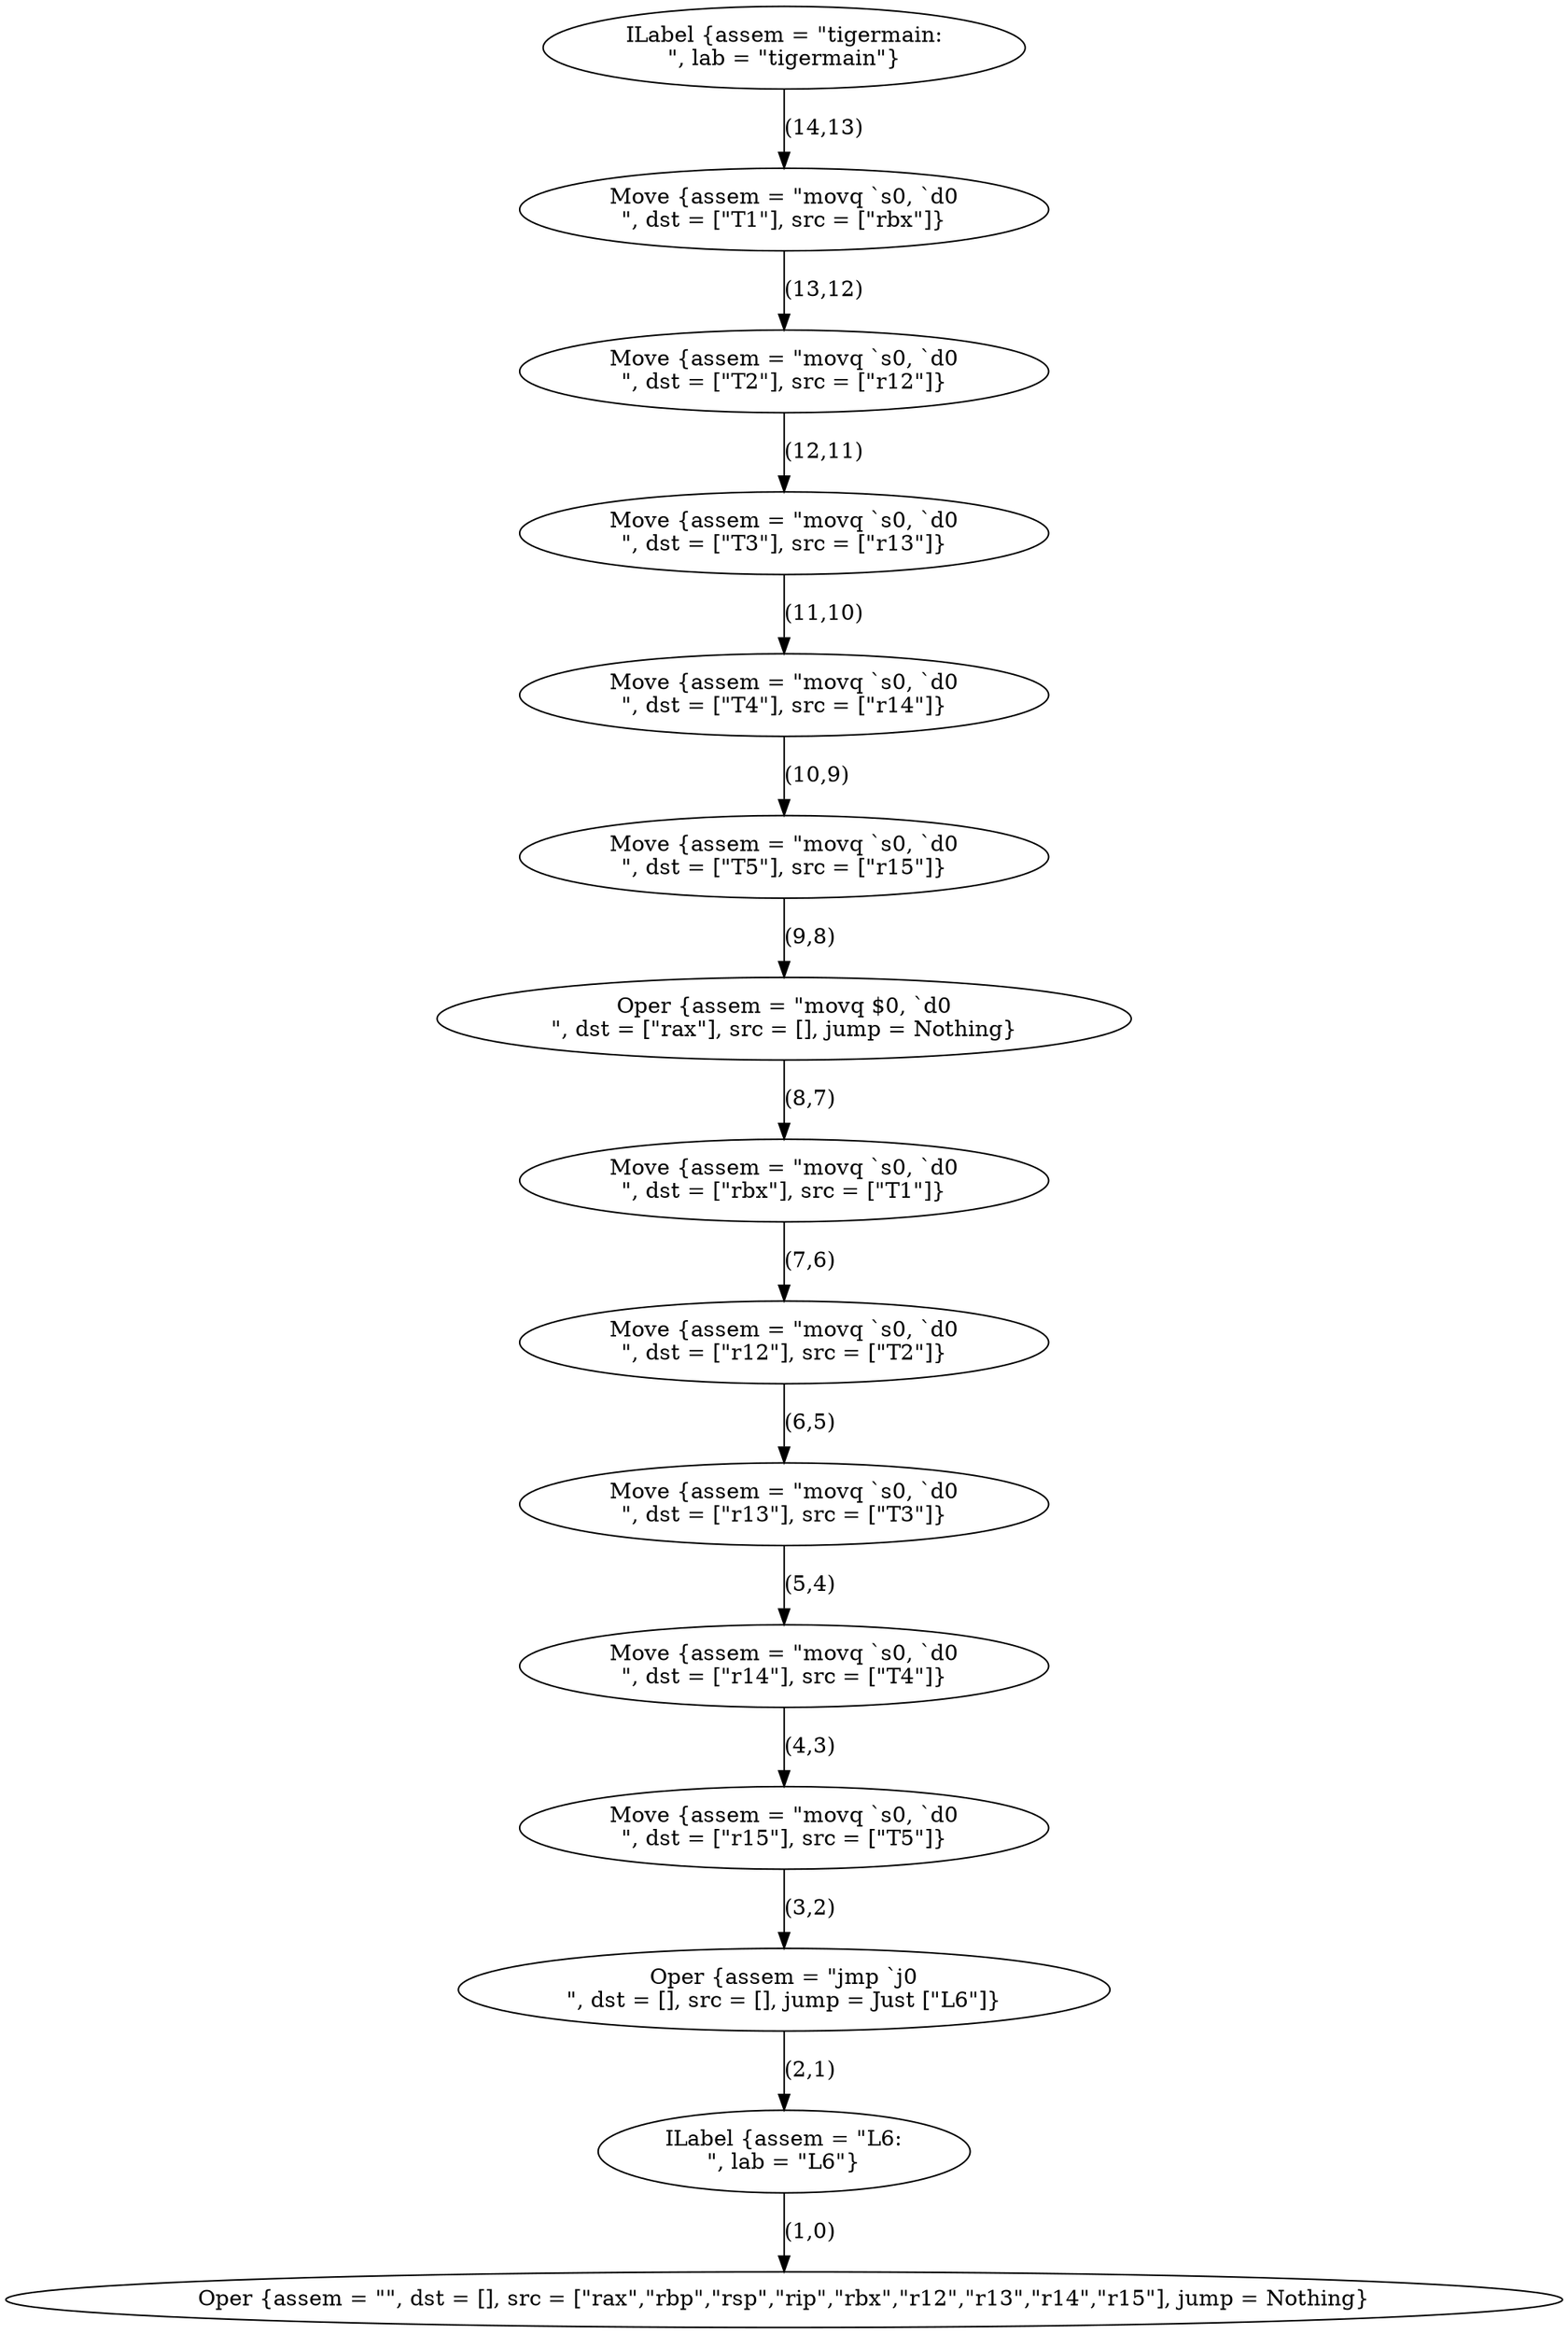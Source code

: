 strict digraph FlowGraph {
    14 [label="ILabel {assem = \"tigermain:\n\", lab = \"tigermain\"}"];
    13 [label="Move {assem = \"movq `s0, `d0\n\", dst = [\"T1\"], src = [\"rbx\"]}"];
    12 [label="Move {assem = \"movq `s0, `d0\n\", dst = [\"T2\"], src = [\"r12\"]}"];
    11 [label="Move {assem = \"movq `s0, `d0\n\", dst = [\"T3\"], src = [\"r13\"]}"];
    10 [label="Move {assem = \"movq `s0, `d0\n\", dst = [\"T4\"], src = [\"r14\"]}"];
    9 [label="Move {assem = \"movq `s0, `d0\n\", dst = [\"T5\"], src = [\"r15\"]}"];
    8 [label="Oper {assem = \"movq $0, `d0\n\", dst = [\"rax\"], src = [], jump = Nothing}"];
    7 [label="Move {assem = \"movq `s0, `d0\n\", dst = [\"rbx\"], src = [\"T1\"]}"];
    6 [label="Move {assem = \"movq `s0, `d0\n\", dst = [\"r12\"], src = [\"T2\"]}"];
    5 [label="Move {assem = \"movq `s0, `d0\n\", dst = [\"r13\"], src = [\"T3\"]}"];
    4 [label="Move {assem = \"movq `s0, `d0\n\", dst = [\"r14\"], src = [\"T4\"]}"];
    3 [label="Move {assem = \"movq `s0, `d0\n\", dst = [\"r15\"], src = [\"T5\"]}"];
    2 [label="Oper {assem = \"jmp `j0\n\", dst = [], src = [], jump = Just [\"L6\"]}"];
    1 [label="ILabel {assem = \"L6:\n\", lab = \"L6\"}"];
    0 [label="Oper {assem = \"\", dst = [], src = [\"rax\",\"rbp\",\"rsp\",\"rip\",\"rbx\",\"r12\",\"r13\",\"r14\",\"r15\"], jump = Nothing}"];
    14 -> 13 [label="(14,13)"];
    13 -> 12 [label="(13,12)"];
    12 -> 11 [label="(12,11)"];
    11 -> 10 [label="(11,10)"];
    10 -> 9 [label="(10,9)"];
    9 -> 8 [label="(9,8)"];
    8 -> 7 [label="(8,7)"];
    7 -> 6 [label="(7,6)"];
    6 -> 5 [label="(6,5)"];
    5 -> 4 [label="(5,4)"];
    4 -> 3 [label="(4,3)"];
    3 -> 2 [label="(3,2)"];
    2 -> 1 [label="(2,1)"];
    1 -> 0 [label="(1,0)"];
}